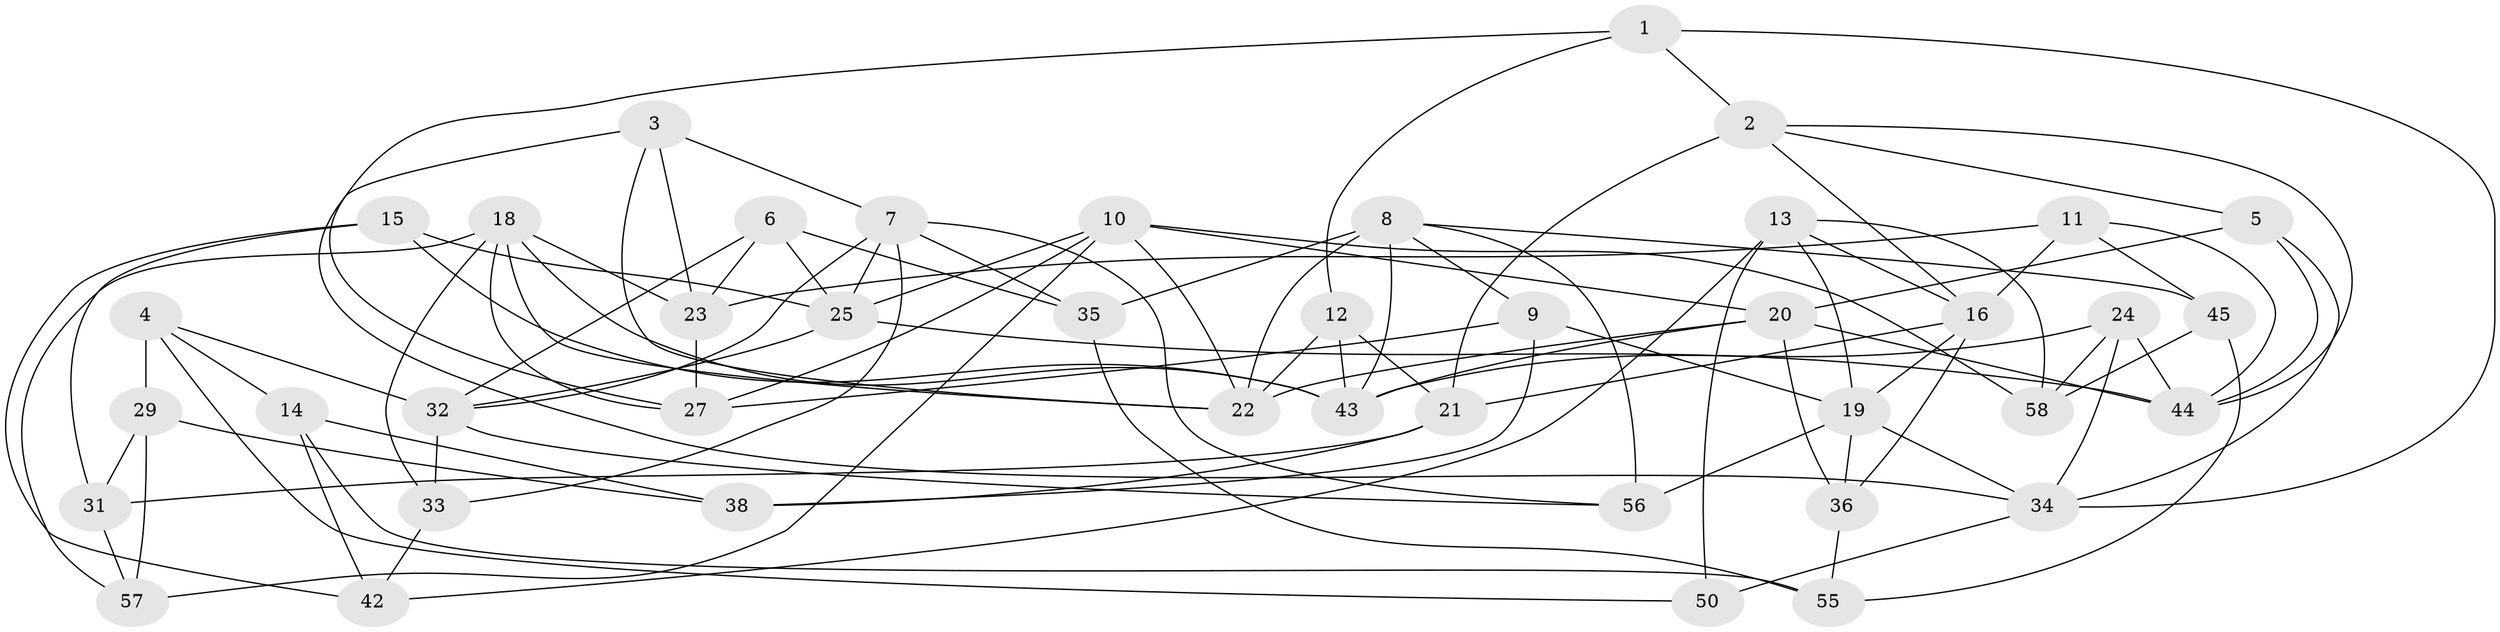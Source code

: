 // Generated by graph-tools (version 1.1) at 2025/52/02/27/25 19:52:30]
// undirected, 42 vertices, 99 edges
graph export_dot {
graph [start="1"]
  node [color=gray90,style=filled];
  1;
  2 [super="+49"];
  3;
  4;
  5;
  6;
  7 [super="+17"];
  8 [super="+30"];
  9;
  10 [super="+28"];
  11;
  12;
  13 [super="+51"];
  14;
  15;
  16 [super="+39"];
  18 [super="+59"];
  19 [super="+48"];
  20 [super="+26"];
  21 [super="+37"];
  22 [super="+60"];
  23 [super="+52"];
  24;
  25 [super="+54"];
  27 [super="+40"];
  29;
  31;
  32 [super="+41"];
  33;
  34 [super="+47"];
  35;
  36;
  38;
  42;
  43 [super="+53"];
  44 [super="+46"];
  45;
  50;
  55;
  56;
  57;
  58;
  1 -- 34;
  1 -- 12;
  1 -- 27;
  1 -- 2;
  2 -- 21 [weight=2];
  2 -- 16;
  2 -- 44;
  2 -- 5;
  3 -- 34;
  3 -- 23;
  3 -- 22;
  3 -- 7;
  4 -- 14;
  4 -- 29;
  4 -- 32;
  4 -- 50;
  5 -- 20;
  5 -- 44;
  5 -- 34;
  6 -- 35;
  6 -- 23;
  6 -- 32;
  6 -- 25;
  7 -- 33;
  7 -- 56;
  7 -- 35;
  7 -- 25;
  7 -- 32;
  8 -- 9;
  8 -- 22;
  8 -- 56;
  8 -- 35;
  8 -- 45;
  8 -- 43;
  9 -- 38;
  9 -- 27;
  9 -- 19;
  10 -- 57;
  10 -- 22;
  10 -- 27;
  10 -- 20;
  10 -- 58;
  10 -- 25;
  11 -- 44;
  11 -- 45;
  11 -- 16;
  11 -- 23;
  12 -- 21;
  12 -- 22;
  12 -- 43;
  13 -- 50 [weight=2];
  13 -- 19;
  13 -- 58;
  13 -- 16;
  13 -- 42;
  14 -- 38;
  14 -- 55;
  14 -- 42;
  15 -- 43;
  15 -- 42;
  15 -- 31;
  15 -- 25;
  16 -- 19;
  16 -- 36;
  16 -- 21;
  18 -- 33;
  18 -- 23;
  18 -- 22;
  18 -- 27;
  18 -- 57;
  18 -- 43;
  19 -- 56;
  19 -- 34;
  19 -- 36;
  20 -- 22;
  20 -- 36;
  20 -- 44;
  20 -- 43;
  21 -- 31;
  21 -- 38;
  23 -- 27 [weight=2];
  24 -- 58;
  24 -- 43;
  24 -- 34;
  24 -- 44;
  25 -- 44;
  25 -- 32;
  29 -- 38;
  29 -- 57;
  29 -- 31;
  31 -- 57;
  32 -- 33;
  32 -- 56;
  33 -- 42;
  34 -- 50;
  35 -- 55;
  36 -- 55;
  45 -- 58;
  45 -- 55;
}
